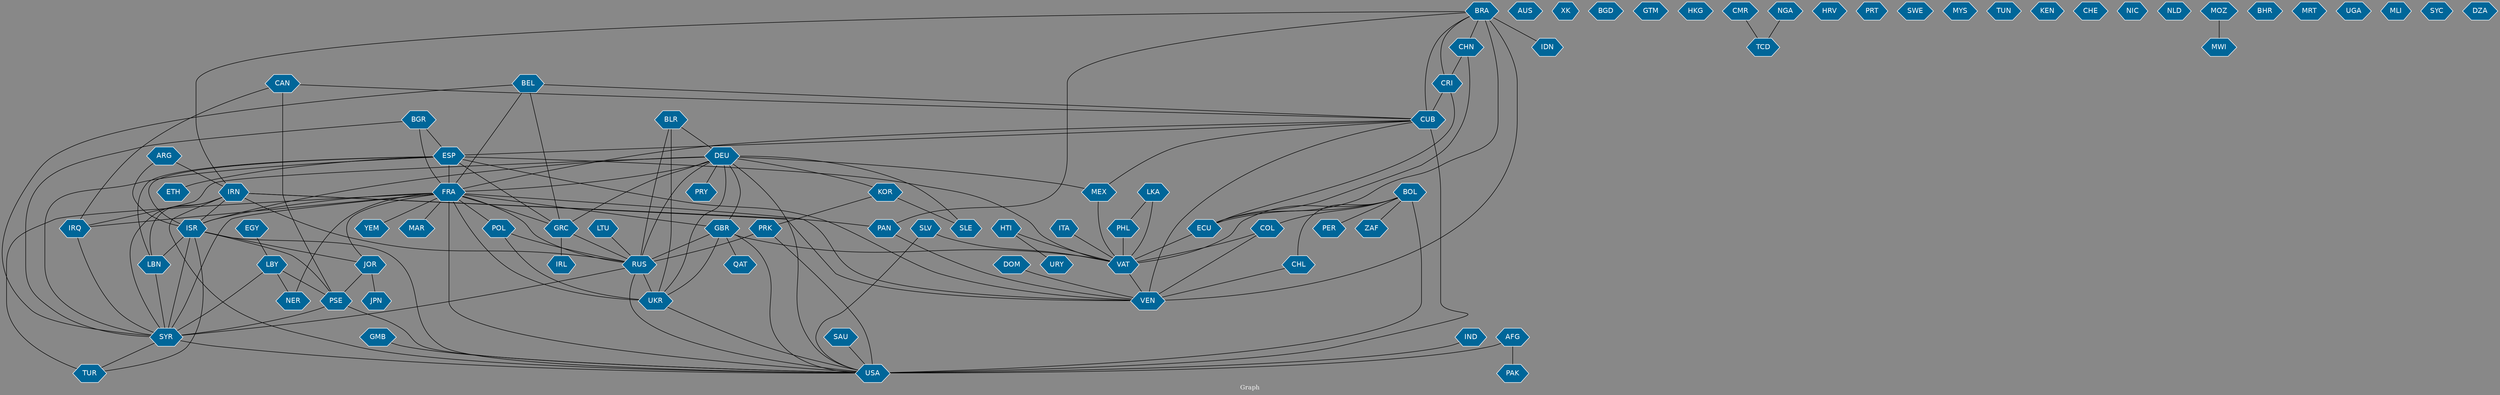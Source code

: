 // Countries together in item graph
graph {
	graph [bgcolor="#888888" fontcolor=white fontsize=12 label="Graph" outputorder=edgesfirst overlap=prism]
	node [color=white fillcolor="#006699" fontcolor=white fontname=Helvetica shape=hexagon style=filled]
	edge [arrowhead=open color=black fontcolor=white fontname=Courier fontsize=12]
		USA [label=USA]
		FRA [label=FRA]
		ECU [label=ECU]
		BOL [label=BOL]
		VAT [label=VAT]
		GBR [label=GBR]
		BGR [label=BGR]
		AUS [label=AUS]
		XK [label=XK]
		AFG [label=AFG]
		RUS [label=RUS]
		UKR [label=UKR]
		BLR [label=BLR]
		PRK [label=PRK]
		SYR [label=SYR]
		IRQ [label=IRQ]
		COL [label=COL]
		GRC [label=GRC]
		ARG [label=ARG]
		CHN [label=CHN]
		IDN [label=IDN]
		ITA [label=ITA]
		BGD [label=BGD]
		CUB [label=CUB]
		VEN [label=VEN]
		BRA [label=BRA]
		ESP [label=ESP]
		PAK [label=PAK]
		GTM [label=GTM]
		SAU [label=SAU]
		LKA [label=LKA]
		IRN [label=IRN]
		PSE [label=PSE]
		LBY [label=LBY]
		DEU [label=DEU]
		MEX [label=MEX]
		EGY [label=EGY]
		ISR [label=ISR]
		NER [label=NER]
		BEL [label=BEL]
		HKG [label=HKG]
		CMR [label=CMR]
		POL [label=POL]
		HRV [label=HRV]
		PRT [label=PRT]
		PHL [label=PHL]
		TUR [label=TUR]
		PAN [label=PAN]
		SWE [label=SWE]
		QAT [label=QAT]
		CHL [label=CHL]
		IND [label=IND]
		MYS [label=MYS]
		TUN [label=TUN]
		TCD [label=TCD]
		SLV [label=SLV]
		HTI [label=HTI]
		DOM [label=DOM]
		KEN [label=KEN]
		YEM [label=YEM]
		NGA [label=NGA]
		SLE [label=SLE]
		KOR [label=KOR]
		CRI [label=CRI]
		CHE [label=CHE]
		JPN [label=JPN]
		LBN [label=LBN]
		NIC [label=NIC]
		URY [label=URY]
		NLD [label=NLD]
		MOZ [label=MOZ]
		MWI [label=MWI]
		ZAF [label=ZAF]
		JOR [label=JOR]
		MAR [label=MAR]
		CAN [label=CAN]
		BHR [label=BHR]
		MRT [label=MRT]
		UGA [label=UGA]
		PRY [label=PRY]
		IRL [label=IRL]
		PER [label=PER]
		ETH [label=ETH]
		LTU [label=LTU]
		MLI [label=MLI]
		SYC [label=SYC]
		DZA [label=DZA]
		GMB [label=GMB]
			BRA -- CUB [weight=1]
			SYR -- TUR [weight=2]
			CUB -- MEX [weight=1]
			PHL -- VAT [weight=11]
			DEU -- MEX [weight=1]
			FRA -- VEN [weight=1]
			LBY -- SYR [weight=1]
			BRA -- ECU [weight=1]
			CMR -- TCD [weight=1]
			COL -- VAT [weight=1]
			FRA -- MAR [weight=1]
			DEU -- GBR [weight=2]
			AFG -- USA [weight=1]
			CAN -- PSE [weight=1]
			BEL -- GRC [weight=1]
			IRN -- ISR [weight=1]
			BEL -- FRA [weight=1]
			FRA -- JOR [weight=1]
			BOL -- ECU [weight=2]
			FRA -- YEM [weight=2]
			GBR -- VAT [weight=1]
			PRK -- USA [weight=3]
			CHN -- CRI [weight=1]
			DEU -- PRY [weight=1]
			CAN -- IRQ [weight=1]
			DEU -- SLE [weight=1]
			IRN -- PAN [weight=1]
			BRA -- CRI [weight=1]
			KOR -- PRK [weight=2]
			DEU -- RUS [weight=2]
			BOL -- COL [weight=1]
			SLV -- VAT [weight=2]
			FRA -- NER [weight=1]
			BLR -- RUS [weight=2]
			IND -- USA [weight=1]
			ARG -- IRN [weight=2]
			ISR -- TUR [weight=1]
			COL -- VEN [weight=1]
			LBY -- NER [weight=1]
			BLR -- UKR [weight=2]
			IRN -- VEN [weight=1]
			CRI -- ECU [weight=1]
			ISR -- LBN [weight=3]
			GBR -- QAT [weight=1]
			BEL -- CUB [weight=1]
			LBN -- SYR [weight=2]
			UKR -- USA [weight=2]
			PSE -- USA [weight=1]
			IRQ -- SYR [weight=2]
			ESP -- SYR [weight=1]
			ISR -- USA [weight=1]
			DEU -- GRC [weight=4]
			GBR -- RUS [weight=2]
			IRN -- SYR [weight=1]
			BOL -- VAT [weight=3]
			BGR -- SYR [weight=1]
			DEU -- KOR [weight=1]
			ESP -- VAT [weight=1]
			BOL -- USA [weight=1]
			SLV -- USA [weight=1]
			ECU -- VAT [weight=2]
			HTI -- URY [weight=1]
			GRC -- RUS [weight=1]
			IRN -- RUS [weight=2]
			FRA -- USA [weight=6]
			DEU -- FRA [weight=6]
			BRA -- IRN [weight=1]
			ISR -- PSE [weight=6]
			BRA -- PAN [weight=1]
			FRA -- GBR [weight=3]
			FRA -- GRC [weight=2]
			GMB -- USA [weight=1]
			ESP -- FRA [weight=6]
			GRC -- IRL [weight=1]
			HTI -- VAT [weight=1]
			ESP -- VEN [weight=1]
			CHL -- VEN [weight=2]
			BGR -- ESP [weight=1]
			DEU -- IRQ [weight=1]
			VAT -- VEN [weight=1]
			FRA -- SYR [weight=4]
			CAN -- CUB [weight=1]
			ARG -- ISR [weight=1]
			RUS -- UKR [weight=11]
			FRA -- RUS [weight=2]
			IRN -- USA [weight=2]
			ESP -- LBN [weight=1]
			BOL -- PER [weight=1]
			JOR -- JPN [weight=2]
			POL -- RUS [weight=1]
			MEX -- VAT [weight=1]
			EGY -- LBY [weight=1]
			NGA -- TCD [weight=1]
			GBR -- USA [weight=4]
			JOR -- PSE [weight=1]
			DEU -- ISR [weight=1]
			PAN -- VEN [weight=1]
			CUB -- VEN [weight=1]
			ESP -- GRC [weight=6]
			SYR -- USA [weight=1]
			DEU -- UKR [weight=4]
			BGR -- FRA [weight=2]
			ISR -- JOR [weight=1]
			CUB -- FRA [weight=1]
			LTU -- RUS [weight=1]
			ISR -- SYR [weight=1]
			ESP -- ISR [weight=2]
			FRA -- IRQ [weight=1]
			FRA -- POL [weight=1]
			FRA -- TUR [weight=3]
			BRA -- IDN [weight=2]
			LKA -- VAT [weight=7]
			BEL -- SYR [weight=1]
			PSE -- SYR [weight=1]
			AFG -- PAK [weight=3]
			GBR -- UKR [weight=1]
			BLR -- DEU [weight=1]
			CRI -- CUB [weight=1]
			ITA -- VAT [weight=2]
			CHN -- ECU [weight=3]
			RUS -- USA [weight=2]
			DEU -- USA [weight=1]
			CUB -- USA [weight=20]
			BRA -- VEN [weight=2]
			RUS -- SYR [weight=2]
			POL -- UKR [weight=1]
			BOL -- CHL [weight=2]
			ESP -- ETH [weight=1]
			FRA -- ISR [weight=9]
			BRA -- CHN [weight=1]
			MOZ -- MWI [weight=1]
			PRK -- RUS [weight=1]
			KOR -- SLE [weight=1]
			DOM -- VEN [weight=1]
			FRA -- UKR [weight=1]
			LKA -- PHL [weight=2]
			BOL -- ZAF [weight=1]
			CUB -- ESP [weight=1]
			IRN -- LBN [weight=1]
			LBY -- PSE [weight=1]
			SAU -- USA [weight=1]
}